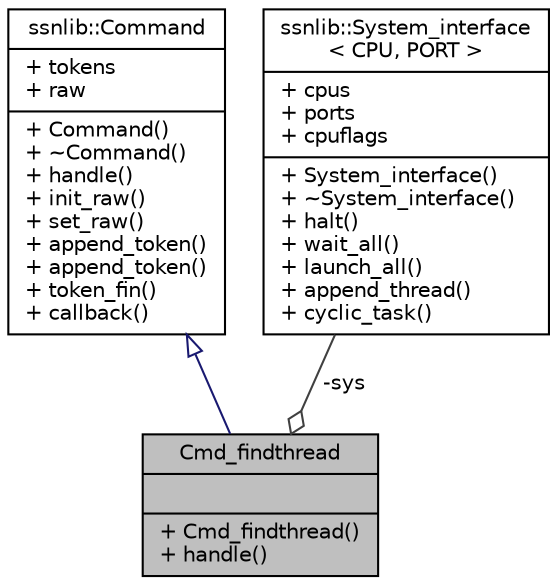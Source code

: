 digraph "Cmd_findthread"
{
  edge [fontname="Helvetica",fontsize="10",labelfontname="Helvetica",labelfontsize="10"];
  node [fontname="Helvetica",fontsize="10",shape=record];
  Node1 [label="{Cmd_findthread\n||+ Cmd_findthread()\l+ handle()\l}",height=0.2,width=0.4,color="black", fillcolor="grey75", style="filled", fontcolor="black"];
  Node2 -> Node1 [dir="back",color="midnightblue",fontsize="10",style="solid",arrowtail="onormal",fontname="Helvetica"];
  Node2 [label="{ssnlib::Command\n|+ tokens\l+ raw\l|+ Command()\l+ ~Command()\l+ handle()\l+ init_raw()\l+ set_raw()\l+ append_token()\l+ append_token()\l+ token_fin()\l+ callback()\l}",height=0.2,width=0.4,color="black", fillcolor="white", style="filled",URL="$structssnlib_1_1Command.html"];
  Node3 -> Node1 [color="grey25",fontsize="10",style="solid",label=" -sys" ,arrowhead="odiamond",fontname="Helvetica"];
  Node3 [label="{ssnlib::System_interface\l\< CPU, PORT \>\n|+ cpus\l+ ports\l+ cpuflags\l|+ System_interface()\l+ ~System_interface()\l+ halt()\l+ wait_all()\l+ launch_all()\l+ append_thread()\l+ cyclic_task()\l}",height=0.2,width=0.4,color="black", fillcolor="white", style="filled",URL="$classssnlib_1_1System__interface.html"];
}

